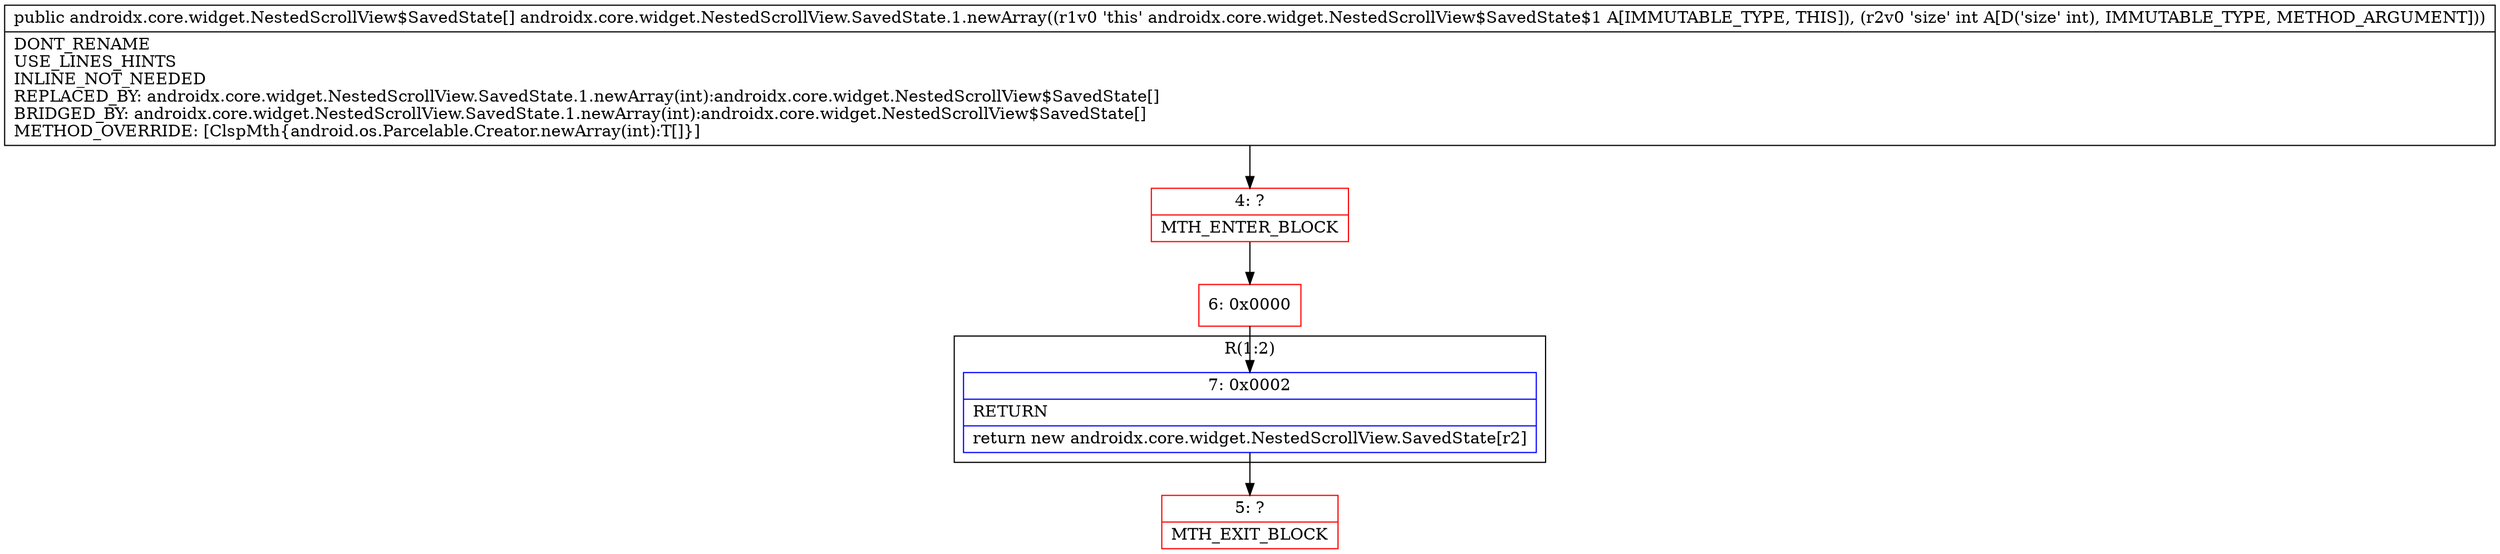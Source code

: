 digraph "CFG forandroidx.core.widget.NestedScrollView.SavedState.1.newArray(I)[Landroidx\/core\/widget\/NestedScrollView$SavedState;" {
subgraph cluster_Region_1173073621 {
label = "R(1:2)";
node [shape=record,color=blue];
Node_7 [shape=record,label="{7\:\ 0x0002|RETURN\l|return new androidx.core.widget.NestedScrollView.SavedState[r2]\l}"];
}
Node_4 [shape=record,color=red,label="{4\:\ ?|MTH_ENTER_BLOCK\l}"];
Node_6 [shape=record,color=red,label="{6\:\ 0x0000}"];
Node_5 [shape=record,color=red,label="{5\:\ ?|MTH_EXIT_BLOCK\l}"];
MethodNode[shape=record,label="{public androidx.core.widget.NestedScrollView$SavedState[] androidx.core.widget.NestedScrollView.SavedState.1.newArray((r1v0 'this' androidx.core.widget.NestedScrollView$SavedState$1 A[IMMUTABLE_TYPE, THIS]), (r2v0 'size' int A[D('size' int), IMMUTABLE_TYPE, METHOD_ARGUMENT]))  | DONT_RENAME\lUSE_LINES_HINTS\lINLINE_NOT_NEEDED\lREPLACED_BY: androidx.core.widget.NestedScrollView.SavedState.1.newArray(int):androidx.core.widget.NestedScrollView$SavedState[]\lBRIDGED_BY: androidx.core.widget.NestedScrollView.SavedState.1.newArray(int):androidx.core.widget.NestedScrollView$SavedState[]\lMETHOD_OVERRIDE: [ClspMth\{android.os.Parcelable.Creator.newArray(int):T[]\}]\l}"];
MethodNode -> Node_4;Node_7 -> Node_5;
Node_4 -> Node_6;
Node_6 -> Node_7;
}

